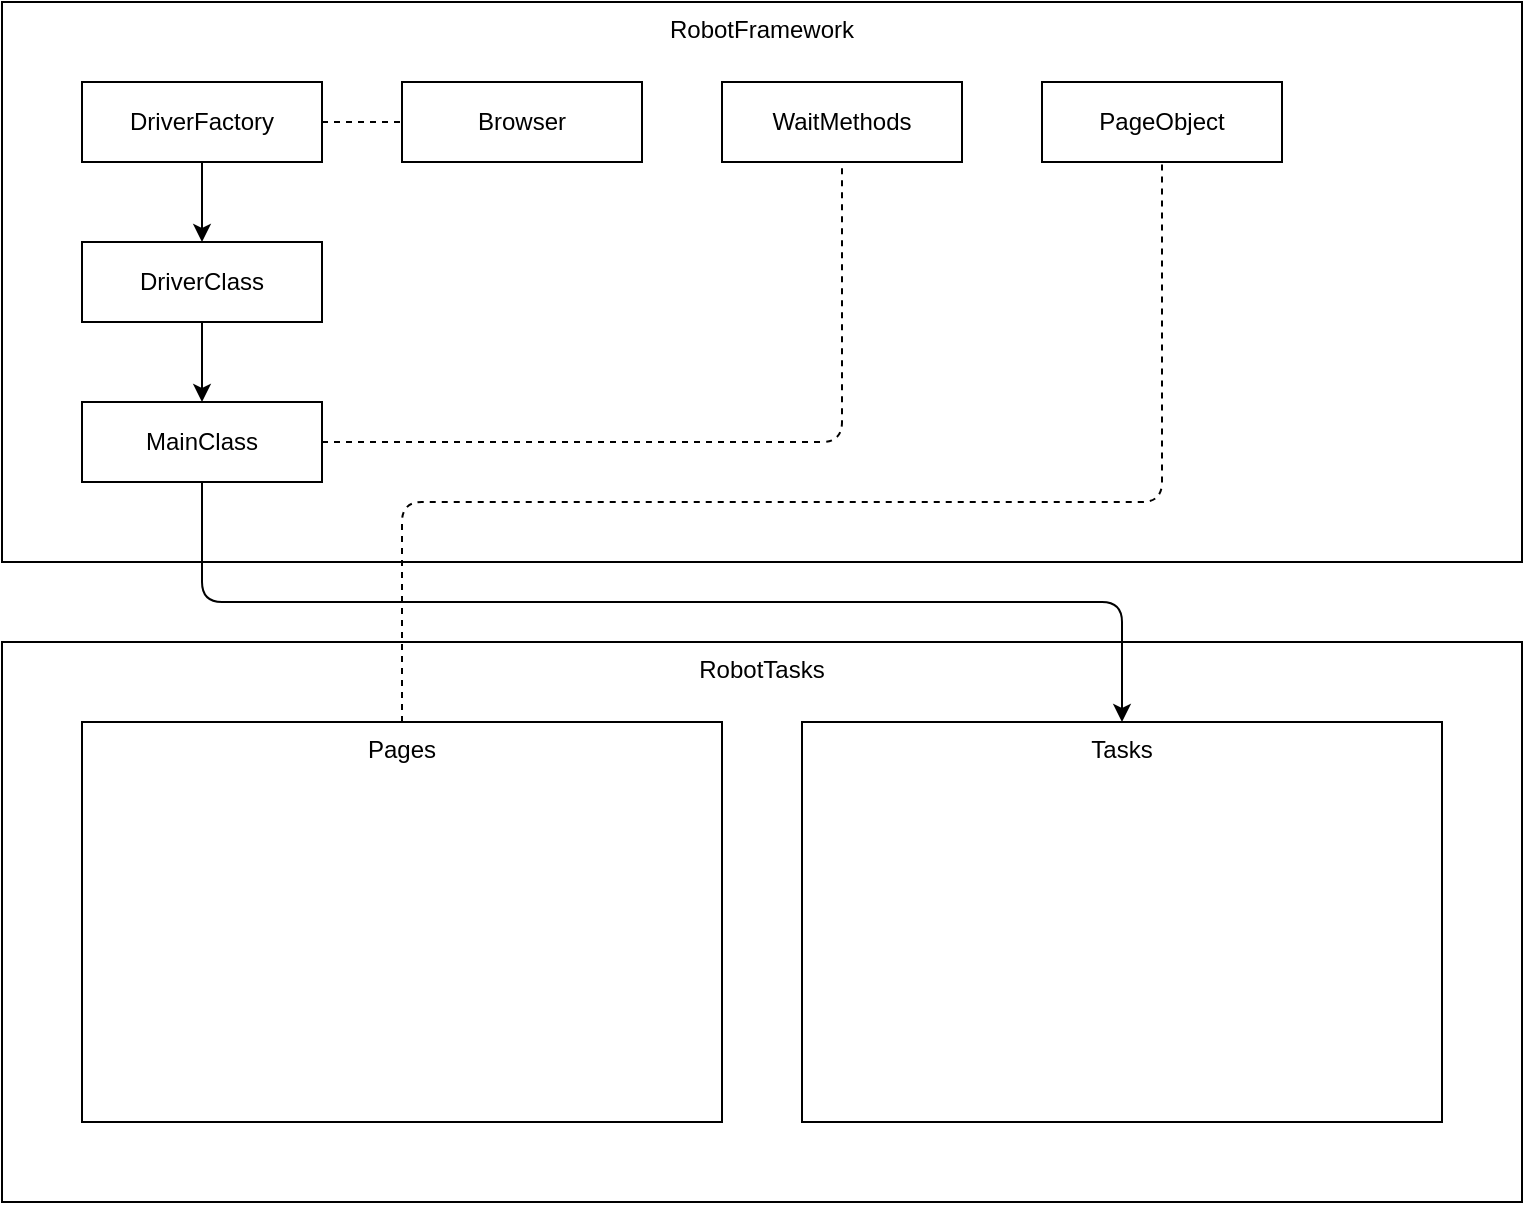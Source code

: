 <mxfile version="14.1.4"><diagram id="xUUigTXG64Oi4NZ6lySw" name="Page-1"><mxGraphModel dx="1360" dy="834" grid="1" gridSize="10" guides="1" tooltips="1" connect="1" arrows="1" fold="1" page="1" pageScale="1" pageWidth="827" pageHeight="1169" math="0" shadow="0"><root><mxCell id="0"/><mxCell id="1" parent="0"/><mxCell id="bnILYIZXu7v5eK3jXjHQ-1" value="RobotFramework&lt;br&gt;" style="rounded=0;whiteSpace=wrap;html=1;verticalAlign=top;" parent="1" vertex="1"><mxGeometry x="40" y="40" width="760" height="280" as="geometry"/></mxCell><mxCell id="bnILYIZXu7v5eK3jXjHQ-2" value="DriverFactory" style="rounded=0;whiteSpace=wrap;html=1;" parent="1" vertex="1"><mxGeometry x="80" y="80" width="120" height="40" as="geometry"/></mxCell><mxCell id="bnILYIZXu7v5eK3jXjHQ-3" value="DriverClass" style="rounded=0;whiteSpace=wrap;html=1;" parent="1" vertex="1"><mxGeometry x="80" y="160" width="120" height="40" as="geometry"/></mxCell><mxCell id="7BKTRyV1pYSrZGl51kfz-1" value="MainClass" style="rounded=0;whiteSpace=wrap;html=1;" vertex="1" parent="1"><mxGeometry x="80" y="240" width="120" height="40" as="geometry"/></mxCell><mxCell id="7BKTRyV1pYSrZGl51kfz-2" value="" style="endArrow=classic;html=1;" edge="1" parent="1" source="bnILYIZXu7v5eK3jXjHQ-2" target="bnILYIZXu7v5eK3jXjHQ-3"><mxGeometry width="50" height="50" relative="1" as="geometry"><mxPoint x="520" y="450" as="sourcePoint"/><mxPoint x="570" y="400" as="targetPoint"/></mxGeometry></mxCell><mxCell id="7BKTRyV1pYSrZGl51kfz-3" value="" style="endArrow=classic;html=1;entryX=0.5;entryY=0;entryDx=0;entryDy=0;" edge="1" parent="1" source="bnILYIZXu7v5eK3jXjHQ-3" target="7BKTRyV1pYSrZGl51kfz-1"><mxGeometry width="50" height="50" relative="1" as="geometry"><mxPoint x="520" y="450" as="sourcePoint"/><mxPoint x="570" y="400" as="targetPoint"/></mxGeometry></mxCell><mxCell id="7BKTRyV1pYSrZGl51kfz-4" value="Browser" style="rounded=0;whiteSpace=wrap;html=1;" vertex="1" parent="1"><mxGeometry x="240" y="80" width="120" height="40" as="geometry"/></mxCell><mxCell id="7BKTRyV1pYSrZGl51kfz-5" value="WaitMethods" style="rounded=0;whiteSpace=wrap;html=1;" vertex="1" parent="1"><mxGeometry x="400" y="80" width="120" height="40" as="geometry"/></mxCell><mxCell id="7BKTRyV1pYSrZGl51kfz-6" value="PageObject" style="rounded=0;whiteSpace=wrap;html=1;" vertex="1" parent="1"><mxGeometry x="560" y="80" width="120" height="40" as="geometry"/></mxCell><mxCell id="7BKTRyV1pYSrZGl51kfz-7" value="RobotTasks" style="rounded=0;whiteSpace=wrap;html=1;verticalAlign=top;" vertex="1" parent="1"><mxGeometry x="40" y="360" width="760" height="280" as="geometry"/></mxCell><mxCell id="7BKTRyV1pYSrZGl51kfz-9" value="Pages" style="rounded=0;whiteSpace=wrap;html=1;verticalAlign=top;" vertex="1" parent="1"><mxGeometry x="80" y="400" width="320" height="200" as="geometry"/></mxCell><mxCell id="7BKTRyV1pYSrZGl51kfz-10" value="Tasks" style="rounded=0;whiteSpace=wrap;html=1;verticalAlign=top;" vertex="1" parent="1"><mxGeometry x="440" y="400" width="320" height="200" as="geometry"/></mxCell><mxCell id="7BKTRyV1pYSrZGl51kfz-11" value="" style="endArrow=none;dashed=1;html=1;" edge="1" parent="1" source="bnILYIZXu7v5eK3jXjHQ-2" target="7BKTRyV1pYSrZGl51kfz-4"><mxGeometry width="50" height="50" relative="1" as="geometry"><mxPoint x="440" y="350" as="sourcePoint"/><mxPoint x="490" y="300" as="targetPoint"/></mxGeometry></mxCell><mxCell id="7BKTRyV1pYSrZGl51kfz-12" value="" style="endArrow=none;dashed=1;html=1;exitX=1;exitY=0.5;exitDx=0;exitDy=0;edgeStyle=orthogonalEdgeStyle;" edge="1" parent="1" source="7BKTRyV1pYSrZGl51kfz-1" target="7BKTRyV1pYSrZGl51kfz-5"><mxGeometry width="50" height="50" relative="1" as="geometry"><mxPoint x="440" y="350" as="sourcePoint"/><mxPoint x="490" y="300" as="targetPoint"/></mxGeometry></mxCell><mxCell id="7BKTRyV1pYSrZGl51kfz-13" value="" style="endArrow=none;dashed=1;html=1;exitX=0.5;exitY=0;exitDx=0;exitDy=0;edgeStyle=orthogonalEdgeStyle;" edge="1" parent="1" source="7BKTRyV1pYSrZGl51kfz-9" target="7BKTRyV1pYSrZGl51kfz-6"><mxGeometry width="50" height="50" relative="1" as="geometry"><mxPoint x="440" y="350" as="sourcePoint"/><mxPoint x="490" y="300" as="targetPoint"/><Array as="points"><mxPoint x="240" y="290"/><mxPoint x="620" y="290"/></Array></mxGeometry></mxCell><mxCell id="7BKTRyV1pYSrZGl51kfz-14" value="" style="endArrow=classic;html=1;exitX=0.5;exitY=1;exitDx=0;exitDy=0;entryX=0.5;entryY=0;entryDx=0;entryDy=0;edgeStyle=orthogonalEdgeStyle;" edge="1" parent="1" source="7BKTRyV1pYSrZGl51kfz-1" target="7BKTRyV1pYSrZGl51kfz-10"><mxGeometry width="50" height="50" relative="1" as="geometry"><mxPoint x="440" y="350" as="sourcePoint"/><mxPoint x="490" y="300" as="targetPoint"/></mxGeometry></mxCell></root></mxGraphModel></diagram></mxfile>